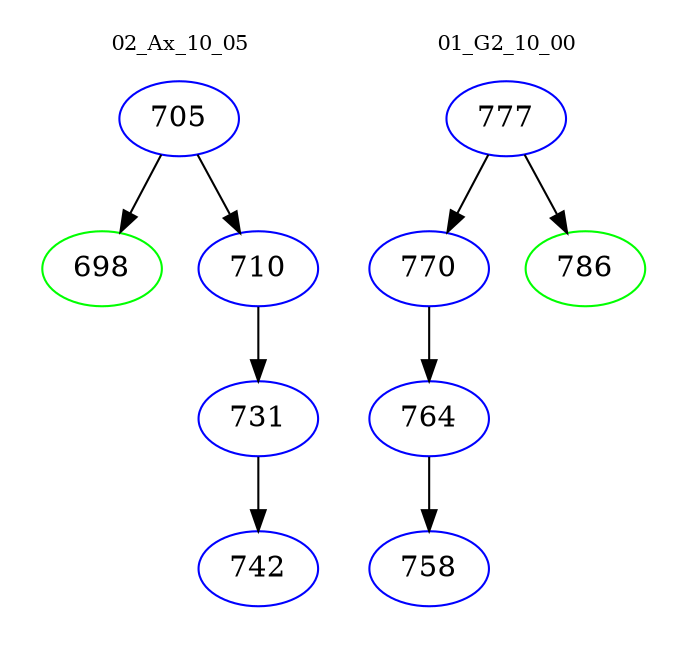 digraph{
subgraph cluster_0 {
color = white
label = "02_Ax_10_05";
fontsize=10;
T0_705 [label="705", color="blue"]
T0_705 -> T0_698 [color="black"]
T0_698 [label="698", color="green"]
T0_705 -> T0_710 [color="black"]
T0_710 [label="710", color="blue"]
T0_710 -> T0_731 [color="black"]
T0_731 [label="731", color="blue"]
T0_731 -> T0_742 [color="black"]
T0_742 [label="742", color="blue"]
}
subgraph cluster_1 {
color = white
label = "01_G2_10_00";
fontsize=10;
T1_777 [label="777", color="blue"]
T1_777 -> T1_770 [color="black"]
T1_770 [label="770", color="blue"]
T1_770 -> T1_764 [color="black"]
T1_764 [label="764", color="blue"]
T1_764 -> T1_758 [color="black"]
T1_758 [label="758", color="blue"]
T1_777 -> T1_786 [color="black"]
T1_786 [label="786", color="green"]
}
}
